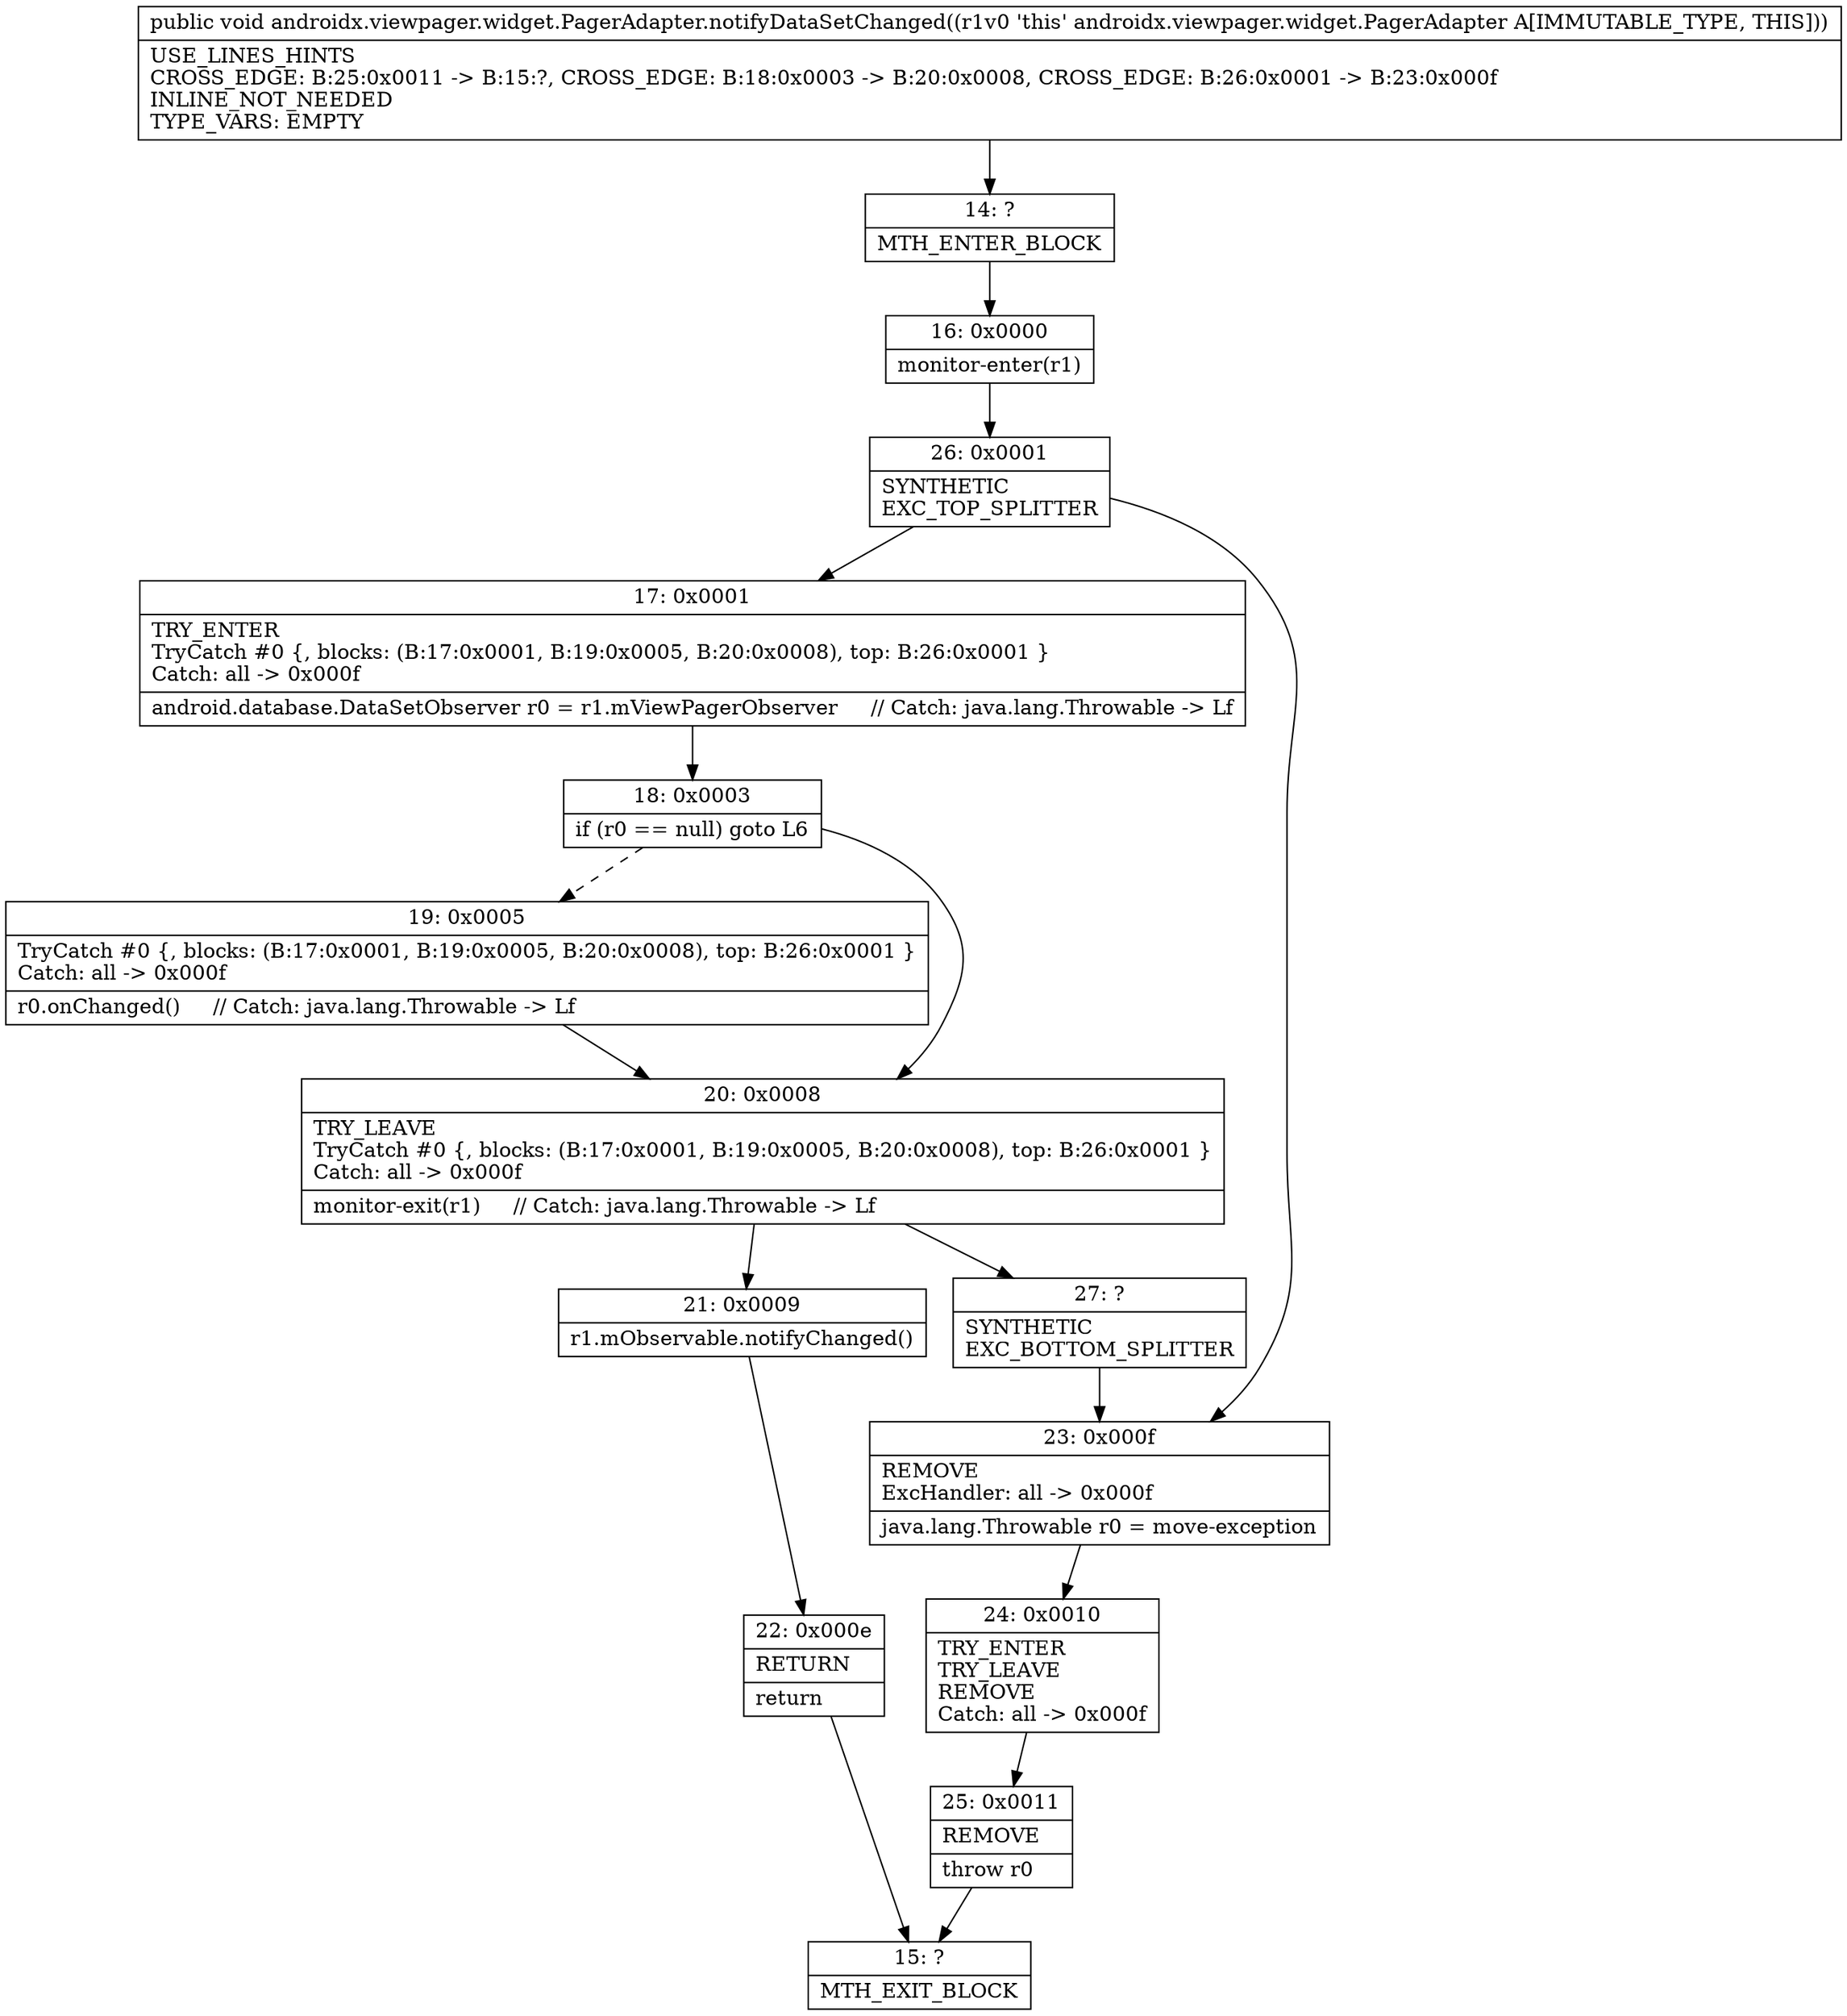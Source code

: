 digraph "CFG forandroidx.viewpager.widget.PagerAdapter.notifyDataSetChanged()V" {
Node_14 [shape=record,label="{14\:\ ?|MTH_ENTER_BLOCK\l}"];
Node_16 [shape=record,label="{16\:\ 0x0000|monitor\-enter(r1)\l}"];
Node_26 [shape=record,label="{26\:\ 0x0001|SYNTHETIC\lEXC_TOP_SPLITTER\l}"];
Node_17 [shape=record,label="{17\:\ 0x0001|TRY_ENTER\lTryCatch #0 \{, blocks: (B:17:0x0001, B:19:0x0005, B:20:0x0008), top: B:26:0x0001 \}\lCatch: all \-\> 0x000f\l|android.database.DataSetObserver r0 = r1.mViewPagerObserver     \/\/ Catch: java.lang.Throwable \-\> Lf\l}"];
Node_18 [shape=record,label="{18\:\ 0x0003|if (r0 == null) goto L6\l}"];
Node_19 [shape=record,label="{19\:\ 0x0005|TryCatch #0 \{, blocks: (B:17:0x0001, B:19:0x0005, B:20:0x0008), top: B:26:0x0001 \}\lCatch: all \-\> 0x000f\l|r0.onChanged()     \/\/ Catch: java.lang.Throwable \-\> Lf\l}"];
Node_20 [shape=record,label="{20\:\ 0x0008|TRY_LEAVE\lTryCatch #0 \{, blocks: (B:17:0x0001, B:19:0x0005, B:20:0x0008), top: B:26:0x0001 \}\lCatch: all \-\> 0x000f\l|monitor\-exit(r1)     \/\/ Catch: java.lang.Throwable \-\> Lf\l}"];
Node_21 [shape=record,label="{21\:\ 0x0009|r1.mObservable.notifyChanged()\l}"];
Node_22 [shape=record,label="{22\:\ 0x000e|RETURN\l|return\l}"];
Node_15 [shape=record,label="{15\:\ ?|MTH_EXIT_BLOCK\l}"];
Node_27 [shape=record,label="{27\:\ ?|SYNTHETIC\lEXC_BOTTOM_SPLITTER\l}"];
Node_23 [shape=record,label="{23\:\ 0x000f|REMOVE\lExcHandler: all \-\> 0x000f\l|java.lang.Throwable r0 = move\-exception\l}"];
Node_24 [shape=record,label="{24\:\ 0x0010|TRY_ENTER\lTRY_LEAVE\lREMOVE\lCatch: all \-\> 0x000f\l}"];
Node_25 [shape=record,label="{25\:\ 0x0011|REMOVE\l|throw r0\l}"];
MethodNode[shape=record,label="{public void androidx.viewpager.widget.PagerAdapter.notifyDataSetChanged((r1v0 'this' androidx.viewpager.widget.PagerAdapter A[IMMUTABLE_TYPE, THIS]))  | USE_LINES_HINTS\lCROSS_EDGE: B:25:0x0011 \-\> B:15:?, CROSS_EDGE: B:18:0x0003 \-\> B:20:0x0008, CROSS_EDGE: B:26:0x0001 \-\> B:23:0x000f\lINLINE_NOT_NEEDED\lTYPE_VARS: EMPTY\l}"];
MethodNode -> Node_14;Node_14 -> Node_16;
Node_16 -> Node_26;
Node_26 -> Node_17;
Node_26 -> Node_23;
Node_17 -> Node_18;
Node_18 -> Node_19[style=dashed];
Node_18 -> Node_20;
Node_19 -> Node_20;
Node_20 -> Node_21;
Node_20 -> Node_27;
Node_21 -> Node_22;
Node_22 -> Node_15;
Node_27 -> Node_23;
Node_23 -> Node_24;
Node_24 -> Node_25;
Node_25 -> Node_15;
}

